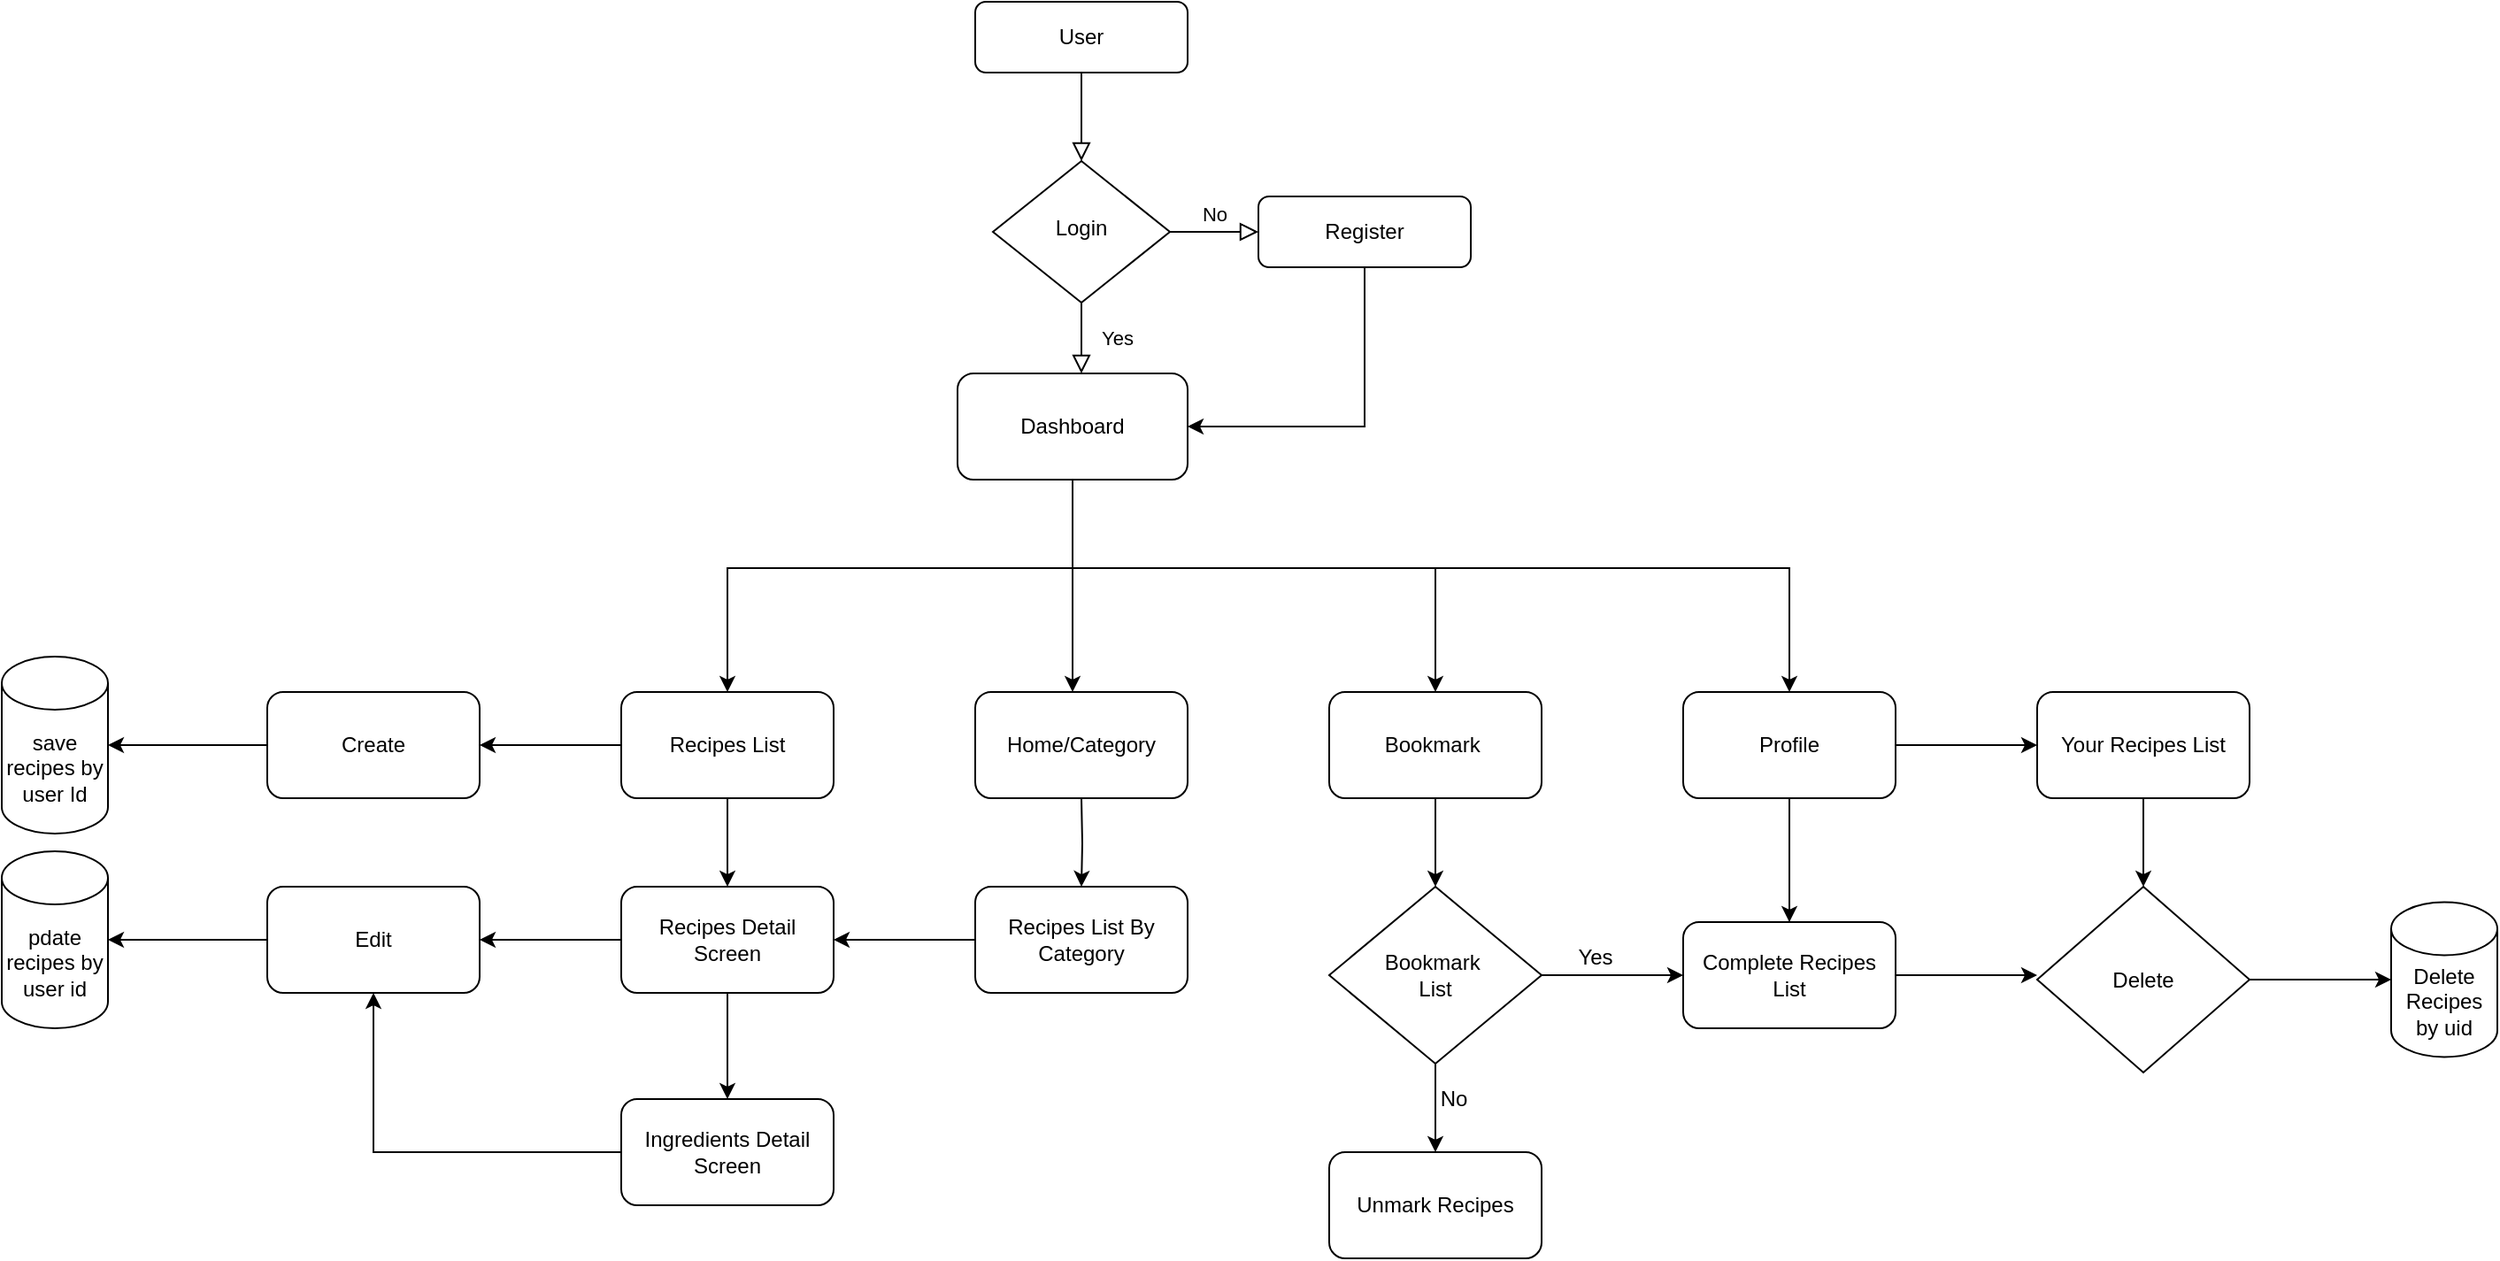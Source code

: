 <mxfile version="20.2.2" type="github">
  <diagram id="C5RBs43oDa-KdzZeNtuy" name="Page-1">
    <mxGraphModel dx="2150" dy="822" grid="1" gridSize="10" guides="1" tooltips="1" connect="1" arrows="1" fold="1" page="1" pageScale="1" pageWidth="827" pageHeight="1169" math="0" shadow="0">
      <root>
        <mxCell id="WIyWlLk6GJQsqaUBKTNV-0" />
        <mxCell id="WIyWlLk6GJQsqaUBKTNV-1" parent="WIyWlLk6GJQsqaUBKTNV-0" />
        <mxCell id="WIyWlLk6GJQsqaUBKTNV-2" value="" style="rounded=0;html=1;jettySize=auto;orthogonalLoop=1;fontSize=11;endArrow=block;endFill=0;endSize=8;strokeWidth=1;shadow=0;labelBackgroundColor=none;edgeStyle=orthogonalEdgeStyle;" parent="WIyWlLk6GJQsqaUBKTNV-1" source="WIyWlLk6GJQsqaUBKTNV-3" target="WIyWlLk6GJQsqaUBKTNV-6" edge="1">
          <mxGeometry relative="1" as="geometry" />
        </mxCell>
        <mxCell id="WIyWlLk6GJQsqaUBKTNV-3" value="User" style="rounded=1;whiteSpace=wrap;html=1;fontSize=12;glass=0;strokeWidth=1;shadow=0;" parent="WIyWlLk6GJQsqaUBKTNV-1" vertex="1">
          <mxGeometry x="160" y="80" width="120" height="40" as="geometry" />
        </mxCell>
        <mxCell id="WIyWlLk6GJQsqaUBKTNV-4" value="Yes" style="rounded=0;html=1;jettySize=auto;orthogonalLoop=1;fontSize=11;endArrow=block;endFill=0;endSize=8;strokeWidth=1;shadow=0;labelBackgroundColor=none;edgeStyle=orthogonalEdgeStyle;" parent="WIyWlLk6GJQsqaUBKTNV-1" source="WIyWlLk6GJQsqaUBKTNV-6" edge="1">
          <mxGeometry y="20" relative="1" as="geometry">
            <mxPoint as="offset" />
            <mxPoint x="220" y="290" as="targetPoint" />
          </mxGeometry>
        </mxCell>
        <mxCell id="WIyWlLk6GJQsqaUBKTNV-5" value="No" style="edgeStyle=orthogonalEdgeStyle;rounded=0;html=1;jettySize=auto;orthogonalLoop=1;fontSize=11;endArrow=block;endFill=0;endSize=8;strokeWidth=1;shadow=0;labelBackgroundColor=none;" parent="WIyWlLk6GJQsqaUBKTNV-1" source="WIyWlLk6GJQsqaUBKTNV-6" target="WIyWlLk6GJQsqaUBKTNV-7" edge="1">
          <mxGeometry y="10" relative="1" as="geometry">
            <mxPoint as="offset" />
          </mxGeometry>
        </mxCell>
        <mxCell id="WIyWlLk6GJQsqaUBKTNV-6" value="Login" style="rhombus;whiteSpace=wrap;html=1;shadow=0;fontFamily=Helvetica;fontSize=12;align=center;strokeWidth=1;spacing=6;spacingTop=-4;" parent="WIyWlLk6GJQsqaUBKTNV-1" vertex="1">
          <mxGeometry x="170" y="170" width="100" height="80" as="geometry" />
        </mxCell>
        <mxCell id="YYIbYqcjlhjMH0uN9NNn-25" style="edgeStyle=orthogonalEdgeStyle;rounded=0;orthogonalLoop=1;jettySize=auto;html=1;entryX=1;entryY=0.5;entryDx=0;entryDy=0;" edge="1" parent="WIyWlLk6GJQsqaUBKTNV-1" source="WIyWlLk6GJQsqaUBKTNV-7" target="YYIbYqcjlhjMH0uN9NNn-2">
          <mxGeometry relative="1" as="geometry">
            <mxPoint x="480" y="320" as="targetPoint" />
            <Array as="points">
              <mxPoint x="380" y="320" />
            </Array>
          </mxGeometry>
        </mxCell>
        <mxCell id="WIyWlLk6GJQsqaUBKTNV-7" value="Register" style="rounded=1;whiteSpace=wrap;html=1;fontSize=12;glass=0;strokeWidth=1;shadow=0;" parent="WIyWlLk6GJQsqaUBKTNV-1" vertex="1">
          <mxGeometry x="320" y="190" width="120" height="40" as="geometry" />
        </mxCell>
        <mxCell id="YYIbYqcjlhjMH0uN9NNn-9" value="" style="edgeStyle=orthogonalEdgeStyle;rounded=0;orthogonalLoop=1;jettySize=auto;html=1;" edge="1" parent="WIyWlLk6GJQsqaUBKTNV-1" target="YYIbYqcjlhjMH0uN9NNn-8">
          <mxGeometry relative="1" as="geometry">
            <mxPoint x="220" y="530" as="sourcePoint" />
          </mxGeometry>
        </mxCell>
        <mxCell id="YYIbYqcjlhjMH0uN9NNn-3" value="" style="edgeStyle=orthogonalEdgeStyle;rounded=0;orthogonalLoop=1;jettySize=auto;html=1;" edge="1" parent="WIyWlLk6GJQsqaUBKTNV-1" source="YYIbYqcjlhjMH0uN9NNn-2">
          <mxGeometry relative="1" as="geometry">
            <mxPoint x="215.0" y="470" as="targetPoint" />
            <Array as="points">
              <mxPoint x="215" y="400" />
              <mxPoint x="215" y="400" />
            </Array>
          </mxGeometry>
        </mxCell>
        <mxCell id="YYIbYqcjlhjMH0uN9NNn-15" style="edgeStyle=orthogonalEdgeStyle;rounded=0;orthogonalLoop=1;jettySize=auto;html=1;entryX=0.5;entryY=0;entryDx=0;entryDy=0;" edge="1" parent="WIyWlLk6GJQsqaUBKTNV-1" source="YYIbYqcjlhjMH0uN9NNn-2" target="YYIbYqcjlhjMH0uN9NNn-4">
          <mxGeometry relative="1" as="geometry">
            <Array as="points">
              <mxPoint x="215" y="400" />
              <mxPoint x="20" y="400" />
            </Array>
          </mxGeometry>
        </mxCell>
        <mxCell id="YYIbYqcjlhjMH0uN9NNn-24" style="edgeStyle=orthogonalEdgeStyle;rounded=0;orthogonalLoop=1;jettySize=auto;html=1;" edge="1" parent="WIyWlLk6GJQsqaUBKTNV-1" source="YYIbYqcjlhjMH0uN9NNn-2" target="YYIbYqcjlhjMH0uN9NNn-18">
          <mxGeometry relative="1" as="geometry">
            <Array as="points">
              <mxPoint x="215" y="400" />
              <mxPoint x="620" y="400" />
            </Array>
          </mxGeometry>
        </mxCell>
        <mxCell id="YYIbYqcjlhjMH0uN9NNn-26" style="edgeStyle=orthogonalEdgeStyle;rounded=0;orthogonalLoop=1;jettySize=auto;html=1;" edge="1" parent="WIyWlLk6GJQsqaUBKTNV-1" source="YYIbYqcjlhjMH0uN9NNn-2" target="YYIbYqcjlhjMH0uN9NNn-6">
          <mxGeometry relative="1" as="geometry">
            <Array as="points">
              <mxPoint x="215" y="400" />
              <mxPoint x="420" y="400" />
            </Array>
          </mxGeometry>
        </mxCell>
        <mxCell id="YYIbYqcjlhjMH0uN9NNn-2" value="Dashboard" style="rounded=1;whiteSpace=wrap;html=1;" vertex="1" parent="WIyWlLk6GJQsqaUBKTNV-1">
          <mxGeometry x="150" y="290" width="130" height="60" as="geometry" />
        </mxCell>
        <mxCell id="YYIbYqcjlhjMH0uN9NNn-11" value="" style="edgeStyle=orthogonalEdgeStyle;rounded=0;orthogonalLoop=1;jettySize=auto;html=1;" edge="1" parent="WIyWlLk6GJQsqaUBKTNV-1" source="YYIbYqcjlhjMH0uN9NNn-4" target="YYIbYqcjlhjMH0uN9NNn-10">
          <mxGeometry relative="1" as="geometry" />
        </mxCell>
        <mxCell id="YYIbYqcjlhjMH0uN9NNn-39" value="" style="edgeStyle=orthogonalEdgeStyle;rounded=0;orthogonalLoop=1;jettySize=auto;html=1;" edge="1" parent="WIyWlLk6GJQsqaUBKTNV-1" source="YYIbYqcjlhjMH0uN9NNn-4" target="YYIbYqcjlhjMH0uN9NNn-38">
          <mxGeometry relative="1" as="geometry" />
        </mxCell>
        <mxCell id="YYIbYqcjlhjMH0uN9NNn-4" value="Recipes List" style="rounded=1;whiteSpace=wrap;html=1;glass=0;strokeWidth=1;shadow=0;" vertex="1" parent="WIyWlLk6GJQsqaUBKTNV-1">
          <mxGeometry x="-40" y="470" width="120" height="60" as="geometry" />
        </mxCell>
        <mxCell id="YYIbYqcjlhjMH0uN9NNn-28" value="" style="edgeStyle=orthogonalEdgeStyle;rounded=0;orthogonalLoop=1;jettySize=auto;html=1;" edge="1" parent="WIyWlLk6GJQsqaUBKTNV-1" source="YYIbYqcjlhjMH0uN9NNn-6">
          <mxGeometry relative="1" as="geometry">
            <mxPoint x="420" y="580" as="targetPoint" />
          </mxGeometry>
        </mxCell>
        <mxCell id="YYIbYqcjlhjMH0uN9NNn-6" value="Bookmark&amp;nbsp;" style="whiteSpace=wrap;html=1;rounded=1;glass=0;strokeWidth=1;shadow=0;" vertex="1" parent="WIyWlLk6GJQsqaUBKTNV-1">
          <mxGeometry x="360" y="470" width="120" height="60" as="geometry" />
        </mxCell>
        <mxCell id="YYIbYqcjlhjMH0uN9NNn-12" value="" style="edgeStyle=orthogonalEdgeStyle;rounded=0;orthogonalLoop=1;jettySize=auto;html=1;" edge="1" parent="WIyWlLk6GJQsqaUBKTNV-1" source="YYIbYqcjlhjMH0uN9NNn-8" target="YYIbYqcjlhjMH0uN9NNn-10">
          <mxGeometry relative="1" as="geometry" />
        </mxCell>
        <mxCell id="YYIbYqcjlhjMH0uN9NNn-8" value="Recipes List By Category" style="whiteSpace=wrap;html=1;rounded=1;glass=0;strokeWidth=1;shadow=0;" vertex="1" parent="WIyWlLk6GJQsqaUBKTNV-1">
          <mxGeometry x="160" y="580" width="120" height="60" as="geometry" />
        </mxCell>
        <mxCell id="YYIbYqcjlhjMH0uN9NNn-14" value="" style="edgeStyle=orthogonalEdgeStyle;rounded=0;orthogonalLoop=1;jettySize=auto;html=1;" edge="1" parent="WIyWlLk6GJQsqaUBKTNV-1" source="YYIbYqcjlhjMH0uN9NNn-10" target="YYIbYqcjlhjMH0uN9NNn-13">
          <mxGeometry relative="1" as="geometry" />
        </mxCell>
        <mxCell id="YYIbYqcjlhjMH0uN9NNn-46" value="" style="edgeStyle=orthogonalEdgeStyle;rounded=0;orthogonalLoop=1;jettySize=auto;html=1;" edge="1" parent="WIyWlLk6GJQsqaUBKTNV-1" source="YYIbYqcjlhjMH0uN9NNn-10" target="YYIbYqcjlhjMH0uN9NNn-45">
          <mxGeometry relative="1" as="geometry" />
        </mxCell>
        <mxCell id="YYIbYqcjlhjMH0uN9NNn-10" value="Recipes Detail Screen" style="rounded=1;whiteSpace=wrap;html=1;glass=0;strokeWidth=1;shadow=0;" vertex="1" parent="WIyWlLk6GJQsqaUBKTNV-1">
          <mxGeometry x="-40" y="580" width="120" height="60" as="geometry" />
        </mxCell>
        <mxCell id="YYIbYqcjlhjMH0uN9NNn-66" style="edgeStyle=orthogonalEdgeStyle;rounded=0;orthogonalLoop=1;jettySize=auto;html=1;entryX=0.5;entryY=1;entryDx=0;entryDy=0;" edge="1" parent="WIyWlLk6GJQsqaUBKTNV-1" source="YYIbYqcjlhjMH0uN9NNn-13" target="YYIbYqcjlhjMH0uN9NNn-45">
          <mxGeometry relative="1" as="geometry" />
        </mxCell>
        <mxCell id="YYIbYqcjlhjMH0uN9NNn-13" value="Ingredients Detail&lt;br&gt;Screen" style="rounded=1;whiteSpace=wrap;html=1;glass=0;strokeWidth=1;shadow=0;" vertex="1" parent="WIyWlLk6GJQsqaUBKTNV-1">
          <mxGeometry x="-40" y="700" width="120" height="60" as="geometry" />
        </mxCell>
        <mxCell id="YYIbYqcjlhjMH0uN9NNn-52" value="" style="edgeStyle=orthogonalEdgeStyle;rounded=0;orthogonalLoop=1;jettySize=auto;html=1;" edge="1" parent="WIyWlLk6GJQsqaUBKTNV-1" source="YYIbYqcjlhjMH0uN9NNn-18" target="YYIbYqcjlhjMH0uN9NNn-51">
          <mxGeometry relative="1" as="geometry" />
        </mxCell>
        <mxCell id="YYIbYqcjlhjMH0uN9NNn-54" value="" style="edgeStyle=orthogonalEdgeStyle;rounded=0;orthogonalLoop=1;jettySize=auto;html=1;" edge="1" parent="WIyWlLk6GJQsqaUBKTNV-1" source="YYIbYqcjlhjMH0uN9NNn-18">
          <mxGeometry relative="1" as="geometry">
            <mxPoint x="620" y="610" as="targetPoint" />
          </mxGeometry>
        </mxCell>
        <mxCell id="YYIbYqcjlhjMH0uN9NNn-56" value="" style="edgeStyle=orthogonalEdgeStyle;rounded=0;orthogonalLoop=1;jettySize=auto;html=1;" edge="1" parent="WIyWlLk6GJQsqaUBKTNV-1" source="YYIbYqcjlhjMH0uN9NNn-18" target="YYIbYqcjlhjMH0uN9NNn-55">
          <mxGeometry relative="1" as="geometry" />
        </mxCell>
        <mxCell id="YYIbYqcjlhjMH0uN9NNn-18" value="Profile" style="rounded=1;whiteSpace=wrap;html=1;" vertex="1" parent="WIyWlLk6GJQsqaUBKTNV-1">
          <mxGeometry x="560" y="470" width="120" height="60" as="geometry" />
        </mxCell>
        <mxCell id="YYIbYqcjlhjMH0uN9NNn-35" value="" style="edgeStyle=orthogonalEdgeStyle;rounded=0;orthogonalLoop=1;jettySize=auto;html=1;" edge="1" parent="WIyWlLk6GJQsqaUBKTNV-1" source="YYIbYqcjlhjMH0uN9NNn-29" target="YYIbYqcjlhjMH0uN9NNn-34">
          <mxGeometry relative="1" as="geometry" />
        </mxCell>
        <mxCell id="YYIbYqcjlhjMH0uN9NNn-57" value="" style="edgeStyle=orthogonalEdgeStyle;rounded=0;orthogonalLoop=1;jettySize=auto;html=1;" edge="1" parent="WIyWlLk6GJQsqaUBKTNV-1" source="YYIbYqcjlhjMH0uN9NNn-29" target="YYIbYqcjlhjMH0uN9NNn-55">
          <mxGeometry relative="1" as="geometry" />
        </mxCell>
        <mxCell id="YYIbYqcjlhjMH0uN9NNn-29" value="Bookmark&amp;nbsp;&lt;br&gt;List" style="rhombus;whiteSpace=wrap;html=1;" vertex="1" parent="WIyWlLk6GJQsqaUBKTNV-1">
          <mxGeometry x="360" y="580" width="120" height="100" as="geometry" />
        </mxCell>
        <mxCell id="YYIbYqcjlhjMH0uN9NNn-34" value="Unmark Recipes" style="rounded=1;whiteSpace=wrap;html=1;" vertex="1" parent="WIyWlLk6GJQsqaUBKTNV-1">
          <mxGeometry x="360" y="730" width="120" height="60" as="geometry" />
        </mxCell>
        <mxCell id="YYIbYqcjlhjMH0uN9NNn-37" value="Home/Category" style="rounded=1;whiteSpace=wrap;html=1;fontSize=12;glass=0;strokeWidth=1;shadow=0;" vertex="1" parent="WIyWlLk6GJQsqaUBKTNV-1">
          <mxGeometry x="160" y="470" width="120" height="60" as="geometry" />
        </mxCell>
        <mxCell id="YYIbYqcjlhjMH0uN9NNn-44" style="edgeStyle=orthogonalEdgeStyle;rounded=0;orthogonalLoop=1;jettySize=auto;html=1;entryX=1;entryY=0.5;entryDx=0;entryDy=0;entryPerimeter=0;" edge="1" parent="WIyWlLk6GJQsqaUBKTNV-1" source="YYIbYqcjlhjMH0uN9NNn-38" target="YYIbYqcjlhjMH0uN9NNn-42">
          <mxGeometry relative="1" as="geometry" />
        </mxCell>
        <mxCell id="YYIbYqcjlhjMH0uN9NNn-38" value="Create" style="rounded=1;whiteSpace=wrap;html=1;glass=0;strokeWidth=1;shadow=0;" vertex="1" parent="WIyWlLk6GJQsqaUBKTNV-1">
          <mxGeometry x="-240" y="470" width="120" height="60" as="geometry" />
        </mxCell>
        <mxCell id="YYIbYqcjlhjMH0uN9NNn-42" value="save recipes by user Id" style="shape=cylinder3;whiteSpace=wrap;html=1;boundedLbl=1;backgroundOutline=1;size=15;" vertex="1" parent="WIyWlLk6GJQsqaUBKTNV-1">
          <mxGeometry x="-390" y="450" width="60" height="100" as="geometry" />
        </mxCell>
        <mxCell id="YYIbYqcjlhjMH0uN9NNn-48" style="edgeStyle=orthogonalEdgeStyle;rounded=0;orthogonalLoop=1;jettySize=auto;html=1;entryX=1;entryY=0.5;entryDx=0;entryDy=0;entryPerimeter=0;" edge="1" parent="WIyWlLk6GJQsqaUBKTNV-1" source="YYIbYqcjlhjMH0uN9NNn-45" target="YYIbYqcjlhjMH0uN9NNn-47">
          <mxGeometry relative="1" as="geometry" />
        </mxCell>
        <mxCell id="YYIbYqcjlhjMH0uN9NNn-45" value="Edit" style="rounded=1;whiteSpace=wrap;html=1;glass=0;strokeWidth=1;shadow=0;" vertex="1" parent="WIyWlLk6GJQsqaUBKTNV-1">
          <mxGeometry x="-240" y="580" width="120" height="60" as="geometry" />
        </mxCell>
        <mxCell id="YYIbYqcjlhjMH0uN9NNn-47" value="pdate recipes by user id" style="shape=cylinder3;whiteSpace=wrap;html=1;boundedLbl=1;backgroundOutline=1;size=15;" vertex="1" parent="WIyWlLk6GJQsqaUBKTNV-1">
          <mxGeometry x="-390" y="560" width="60" height="100" as="geometry" />
        </mxCell>
        <mxCell id="YYIbYqcjlhjMH0uN9NNn-50" value="No" style="text;html=1;align=center;verticalAlign=middle;resizable=0;points=[];autosize=1;strokeColor=none;fillColor=none;" vertex="1" parent="WIyWlLk6GJQsqaUBKTNV-1">
          <mxGeometry x="410" y="685" width="40" height="30" as="geometry" />
        </mxCell>
        <mxCell id="YYIbYqcjlhjMH0uN9NNn-63" value="" style="edgeStyle=orthogonalEdgeStyle;rounded=0;orthogonalLoop=1;jettySize=auto;html=1;" edge="1" parent="WIyWlLk6GJQsqaUBKTNV-1" source="YYIbYqcjlhjMH0uN9NNn-51" target="YYIbYqcjlhjMH0uN9NNn-62">
          <mxGeometry relative="1" as="geometry" />
        </mxCell>
        <mxCell id="YYIbYqcjlhjMH0uN9NNn-51" value="Your Recipes List" style="whiteSpace=wrap;html=1;rounded=1;" vertex="1" parent="WIyWlLk6GJQsqaUBKTNV-1">
          <mxGeometry x="760" y="470" width="120" height="60" as="geometry" />
        </mxCell>
        <mxCell id="YYIbYqcjlhjMH0uN9NNn-61" value="" style="edgeStyle=orthogonalEdgeStyle;rounded=0;orthogonalLoop=1;jettySize=auto;html=1;" edge="1" parent="WIyWlLk6GJQsqaUBKTNV-1" source="YYIbYqcjlhjMH0uN9NNn-55">
          <mxGeometry relative="1" as="geometry">
            <mxPoint x="760" y="630" as="targetPoint" />
          </mxGeometry>
        </mxCell>
        <mxCell id="YYIbYqcjlhjMH0uN9NNn-55" value="Complete Recipes List" style="whiteSpace=wrap;html=1;rounded=1;" vertex="1" parent="WIyWlLk6GJQsqaUBKTNV-1">
          <mxGeometry x="560" y="600" width="120" height="60" as="geometry" />
        </mxCell>
        <mxCell id="YYIbYqcjlhjMH0uN9NNn-58" value="Yes" style="text;html=1;align=center;verticalAlign=middle;resizable=0;points=[];autosize=1;strokeColor=none;fillColor=none;" vertex="1" parent="WIyWlLk6GJQsqaUBKTNV-1">
          <mxGeometry x="490" y="605" width="40" height="30" as="geometry" />
        </mxCell>
        <mxCell id="YYIbYqcjlhjMH0uN9NNn-65" value="" style="edgeStyle=orthogonalEdgeStyle;rounded=0;orthogonalLoop=1;jettySize=auto;html=1;" edge="1" parent="WIyWlLk6GJQsqaUBKTNV-1" source="YYIbYqcjlhjMH0uN9NNn-62" target="YYIbYqcjlhjMH0uN9NNn-64">
          <mxGeometry relative="1" as="geometry" />
        </mxCell>
        <mxCell id="YYIbYqcjlhjMH0uN9NNn-62" value="Delete" style="rhombus;whiteSpace=wrap;html=1;" vertex="1" parent="WIyWlLk6GJQsqaUBKTNV-1">
          <mxGeometry x="760" y="580" width="120" height="105" as="geometry" />
        </mxCell>
        <mxCell id="YYIbYqcjlhjMH0uN9NNn-64" value="Delete Recipes by uid" style="shape=cylinder3;whiteSpace=wrap;html=1;boundedLbl=1;backgroundOutline=1;size=15;" vertex="1" parent="WIyWlLk6GJQsqaUBKTNV-1">
          <mxGeometry x="960" y="588.75" width="60" height="87.5" as="geometry" />
        </mxCell>
      </root>
    </mxGraphModel>
  </diagram>
</mxfile>
